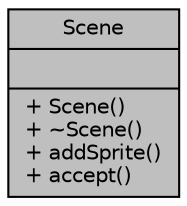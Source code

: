 digraph "Scene"
{
 // LATEX_PDF_SIZE
  edge [fontname="Helvetica",fontsize="10",labelfontname="Helvetica",labelfontsize="10"];
  node [fontname="Helvetica",fontsize="10",shape=record];
  Node1 [label="{Scene\n||+ Scene()\l+ ~Scene()\l+ addSprite()\l+ accept()\l}",height=0.2,width=0.4,color="black", fillcolor="grey75", style="filled", fontcolor="black",tooltip=" "];
}
